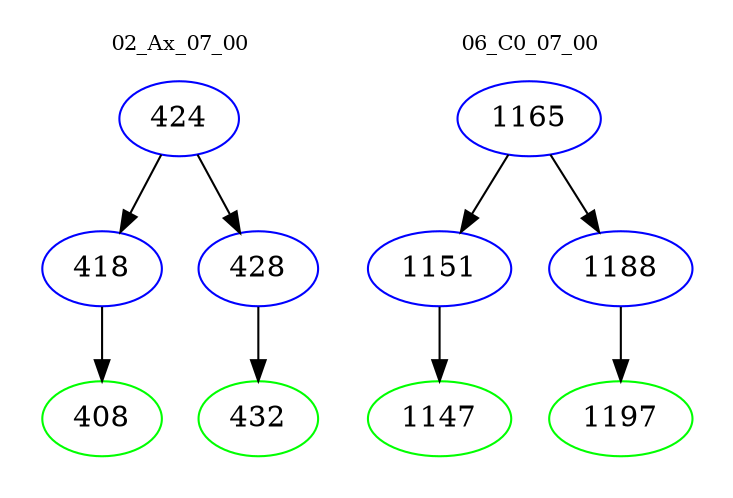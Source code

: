 digraph{
subgraph cluster_0 {
color = white
label = "02_Ax_07_00";
fontsize=10;
T0_424 [label="424", color="blue"]
T0_424 -> T0_418 [color="black"]
T0_418 [label="418", color="blue"]
T0_418 -> T0_408 [color="black"]
T0_408 [label="408", color="green"]
T0_424 -> T0_428 [color="black"]
T0_428 [label="428", color="blue"]
T0_428 -> T0_432 [color="black"]
T0_432 [label="432", color="green"]
}
subgraph cluster_1 {
color = white
label = "06_C0_07_00";
fontsize=10;
T1_1165 [label="1165", color="blue"]
T1_1165 -> T1_1151 [color="black"]
T1_1151 [label="1151", color="blue"]
T1_1151 -> T1_1147 [color="black"]
T1_1147 [label="1147", color="green"]
T1_1165 -> T1_1188 [color="black"]
T1_1188 [label="1188", color="blue"]
T1_1188 -> T1_1197 [color="black"]
T1_1197 [label="1197", color="green"]
}
}
